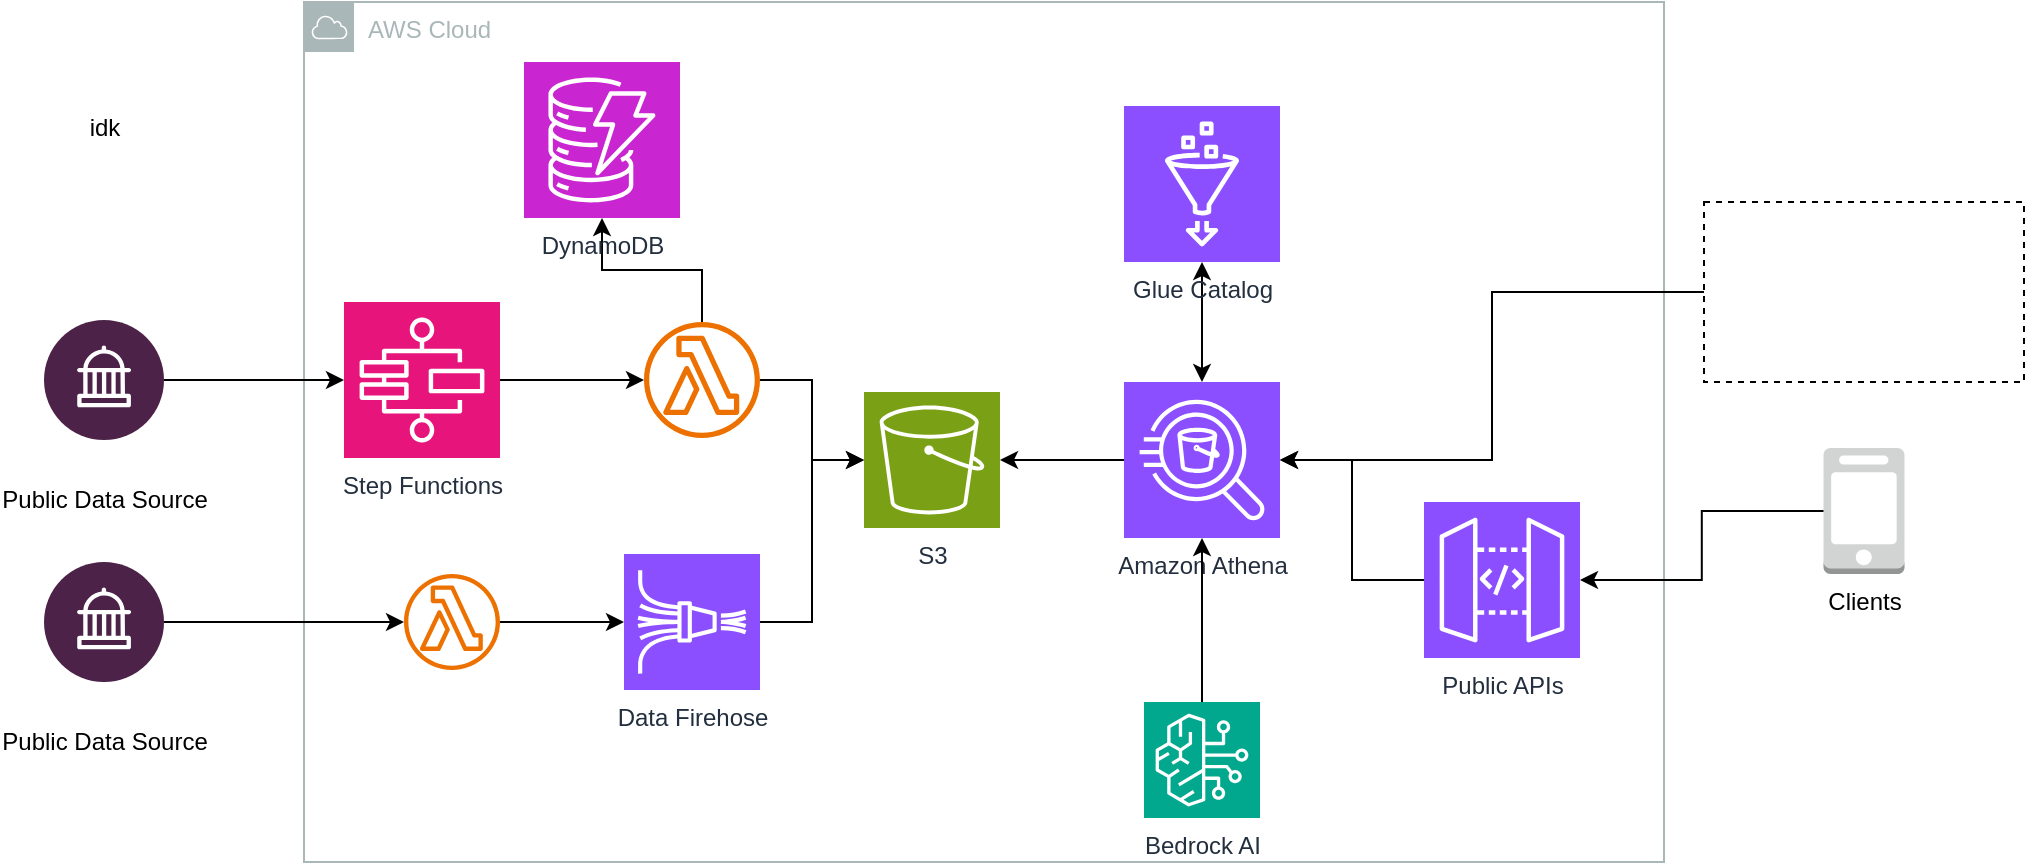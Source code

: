 <mxfile version="24.7.6">
  <diagram name="High Level" id="ijDbhC5oZG1Zrlb7tkhO">
    <mxGraphModel dx="1434" dy="858" grid="1" gridSize="10" guides="1" tooltips="1" connect="1" arrows="1" fold="1" page="1" pageScale="1" pageWidth="850" pageHeight="1100" math="0" shadow="0">
      <root>
        <mxCell id="0" />
        <mxCell id="1" parent="0" />
        <mxCell id="ZhxxddU0buV7uyYn70AK-1" value="AWS Cloud" style="sketch=0;outlineConnect=0;gradientColor=none;html=1;whiteSpace=wrap;fontSize=12;fontStyle=0;shape=mxgraph.aws4.group;grIcon=mxgraph.aws4.group_aws_cloud;strokeColor=#AAB7B8;fillColor=none;verticalAlign=top;align=left;spacingLeft=30;fontColor=#AAB7B8;dashed=0;" vertex="1" parent="1">
          <mxGeometry x="280" y="80" width="680" height="430" as="geometry" />
        </mxCell>
        <mxCell id="ZhxxddU0buV7uyYn70AK-2" style="edgeStyle=orthogonalEdgeStyle;rounded=0;orthogonalLoop=1;jettySize=auto;html=1;" edge="1" parent="1" source="ZhxxddU0buV7uyYn70AK-3" target="ZhxxddU0buV7uyYn70AK-17">
          <mxGeometry relative="1" as="geometry" />
        </mxCell>
        <mxCell id="ZhxxddU0buV7uyYn70AK-3" value="Public Data Source" style="verticalLabelPosition=bottom;aspect=fixed;html=1;shape=mxgraph.salesforce.government2;" vertex="1" parent="1">
          <mxGeometry x="150" y="239" width="60" height="60" as="geometry" />
        </mxCell>
        <mxCell id="ZhxxddU0buV7uyYn70AK-4" style="edgeStyle=orthogonalEdgeStyle;rounded=0;orthogonalLoop=1;jettySize=auto;html=1;" edge="1" parent="1" source="ZhxxddU0buV7uyYn70AK-5" target="ZhxxddU0buV7uyYn70AK-9">
          <mxGeometry relative="1" as="geometry" />
        </mxCell>
        <mxCell id="ZhxxddU0buV7uyYn70AK-5" value="Public Data Source" style="verticalLabelPosition=bottom;aspect=fixed;html=1;shape=mxgraph.salesforce.government2;" vertex="1" parent="1">
          <mxGeometry x="150" y="360" width="60" height="60" as="geometry" />
        </mxCell>
        <mxCell id="ZhxxddU0buV7uyYn70AK-6" style="edgeStyle=orthogonalEdgeStyle;rounded=0;orthogonalLoop=1;jettySize=auto;html=1;" edge="1" parent="1" source="ZhxxddU0buV7uyYn70AK-7" target="ZhxxddU0buV7uyYn70AK-26">
          <mxGeometry relative="1" as="geometry" />
        </mxCell>
        <mxCell id="ZhxxddU0buV7uyYn70AK-7" value="" style="sketch=0;outlineConnect=0;fontColor=#232F3E;gradientColor=none;fillColor=#ED7100;strokeColor=none;dashed=0;verticalLabelPosition=bottom;verticalAlign=top;align=center;html=1;fontSize=12;fontStyle=0;aspect=fixed;pointerEvents=1;shape=mxgraph.aws4.lambda_function;" vertex="1" parent="1">
          <mxGeometry x="450" y="240" width="58" height="58" as="geometry" />
        </mxCell>
        <mxCell id="ZhxxddU0buV7uyYn70AK-8" value="S3" style="sketch=0;points=[[0,0,0],[0.25,0,0],[0.5,0,0],[0.75,0,0],[1,0,0],[0,1,0],[0.25,1,0],[0.5,1,0],[0.75,1,0],[1,1,0],[0,0.25,0],[0,0.5,0],[0,0.75,0],[1,0.25,0],[1,0.5,0],[1,0.75,0]];outlineConnect=0;fontColor=#232F3E;fillColor=#7AA116;strokeColor=#ffffff;dashed=0;verticalLabelPosition=bottom;verticalAlign=top;align=center;html=1;fontSize=12;fontStyle=0;aspect=fixed;shape=mxgraph.aws4.resourceIcon;resIcon=mxgraph.aws4.s3;" vertex="1" parent="1">
          <mxGeometry x="560" y="275" width="68" height="68" as="geometry" />
        </mxCell>
        <mxCell id="ZhxxddU0buV7uyYn70AK-9" value="" style="sketch=0;outlineConnect=0;fontColor=#232F3E;gradientColor=none;fillColor=#ED7100;strokeColor=none;dashed=0;verticalLabelPosition=bottom;verticalAlign=top;align=center;html=1;fontSize=12;fontStyle=0;aspect=fixed;pointerEvents=1;shape=mxgraph.aws4.lambda_function;" vertex="1" parent="1">
          <mxGeometry x="330" y="366" width="48" height="48" as="geometry" />
        </mxCell>
        <mxCell id="ZhxxddU0buV7uyYn70AK-10" style="edgeStyle=orthogonalEdgeStyle;rounded=0;orthogonalLoop=1;jettySize=auto;html=1;" edge="1" parent="1" source="ZhxxddU0buV7uyYn70AK-11" target="ZhxxddU0buV7uyYn70AK-8">
          <mxGeometry relative="1" as="geometry" />
        </mxCell>
        <mxCell id="ZhxxddU0buV7uyYn70AK-11" value="Amazon Athena" style="sketch=0;points=[[0,0,0],[0.25,0,0],[0.5,0,0],[0.75,0,0],[1,0,0],[0,1,0],[0.25,1,0],[0.5,1,0],[0.75,1,0],[1,1,0],[0,0.25,0],[0,0.5,0],[0,0.75,0],[1,0.25,0],[1,0.5,0],[1,0.75,0]];outlineConnect=0;fontColor=#232F3E;fillColor=#8C4FFF;strokeColor=#ffffff;dashed=0;verticalLabelPosition=bottom;verticalAlign=top;align=center;html=1;fontSize=12;fontStyle=0;aspect=fixed;shape=mxgraph.aws4.resourceIcon;resIcon=mxgraph.aws4.athena;" vertex="1" parent="1">
          <mxGeometry x="690" y="270" width="78" height="78" as="geometry" />
        </mxCell>
        <mxCell id="ZhxxddU0buV7uyYn70AK-12" value="Data Firehose" style="sketch=0;points=[[0,0,0],[0.25,0,0],[0.5,0,0],[0.75,0,0],[1,0,0],[0,1,0],[0.25,1,0],[0.5,1,0],[0.75,1,0],[1,1,0],[0,0.25,0],[0,0.5,0],[0,0.75,0],[1,0.25,0],[1,0.5,0],[1,0.75,0]];outlineConnect=0;fontColor=#232F3E;fillColor=#8C4FFF;strokeColor=#ffffff;dashed=0;verticalLabelPosition=bottom;verticalAlign=top;align=center;html=1;fontSize=12;fontStyle=0;aspect=fixed;shape=mxgraph.aws4.resourceIcon;resIcon=mxgraph.aws4.kinesis_data_firehose;" vertex="1" parent="1">
          <mxGeometry x="440" y="356" width="68" height="68" as="geometry" />
        </mxCell>
        <mxCell id="ZhxxddU0buV7uyYn70AK-13" style="edgeStyle=orthogonalEdgeStyle;rounded=0;orthogonalLoop=1;jettySize=auto;html=1;startArrow=classic;startFill=1;" edge="1" parent="1" source="ZhxxddU0buV7uyYn70AK-14" target="ZhxxddU0buV7uyYn70AK-11">
          <mxGeometry relative="1" as="geometry" />
        </mxCell>
        <mxCell id="ZhxxddU0buV7uyYn70AK-14" value="Glue Catalog" style="sketch=0;points=[[0,0,0],[0.25,0,0],[0.5,0,0],[0.75,0,0],[1,0,0],[0,1,0],[0.25,1,0],[0.5,1,0],[0.75,1,0],[1,1,0],[0,0.25,0],[0,0.5,0],[0,0.75,0],[1,0.25,0],[1,0.5,0],[1,0.75,0]];outlineConnect=0;fontColor=#232F3E;fillColor=#8C4FFF;strokeColor=#ffffff;dashed=0;verticalLabelPosition=bottom;verticalAlign=top;align=center;html=1;fontSize=12;fontStyle=0;aspect=fixed;shape=mxgraph.aws4.resourceIcon;resIcon=mxgraph.aws4.glue;" vertex="1" parent="1">
          <mxGeometry x="690" y="132" width="78" height="78" as="geometry" />
        </mxCell>
        <mxCell id="ZhxxddU0buV7uyYn70AK-15" style="edgeStyle=orthogonalEdgeStyle;rounded=0;orthogonalLoop=1;jettySize=auto;html=1;entryX=0;entryY=0.5;entryDx=0;entryDy=0;entryPerimeter=0;" edge="1" parent="1" source="ZhxxddU0buV7uyYn70AK-9" target="ZhxxddU0buV7uyYn70AK-12">
          <mxGeometry relative="1" as="geometry" />
        </mxCell>
        <mxCell id="ZhxxddU0buV7uyYn70AK-16" style="edgeStyle=orthogonalEdgeStyle;rounded=0;orthogonalLoop=1;jettySize=auto;html=1;" edge="1" parent="1" source="ZhxxddU0buV7uyYn70AK-17" target="ZhxxddU0buV7uyYn70AK-7">
          <mxGeometry relative="1" as="geometry" />
        </mxCell>
        <mxCell id="ZhxxddU0buV7uyYn70AK-17" value="Step Functions" style="sketch=0;points=[[0,0,0],[0.25,0,0],[0.5,0,0],[0.75,0,0],[1,0,0],[0,1,0],[0.25,1,0],[0.5,1,0],[0.75,1,0],[1,1,0],[0,0.25,0],[0,0.5,0],[0,0.75,0],[1,0.25,0],[1,0.5,0],[1,0.75,0]];outlineConnect=0;fontColor=#232F3E;fillColor=#E7157B;strokeColor=#ffffff;dashed=0;verticalLabelPosition=bottom;verticalAlign=top;align=center;html=1;fontSize=12;fontStyle=0;aspect=fixed;shape=mxgraph.aws4.resourceIcon;resIcon=mxgraph.aws4.step_functions;" vertex="1" parent="1">
          <mxGeometry x="300" y="230" width="78" height="78" as="geometry" />
        </mxCell>
        <mxCell id="ZhxxddU0buV7uyYn70AK-18" style="edgeStyle=orthogonalEdgeStyle;rounded=0;orthogonalLoop=1;jettySize=auto;html=1;" edge="1" parent="1" source="ZhxxddU0buV7uyYn70AK-19" target="ZhxxddU0buV7uyYn70AK-11">
          <mxGeometry relative="1" as="geometry" />
        </mxCell>
        <mxCell id="ZhxxddU0buV7uyYn70AK-19" value="" style="shape=image;verticalLabelPosition=bottom;labelBackgroundColor=default;verticalAlign=top;aspect=fixed;imageAspect=0;image=https://1000logos.net/wp-content/uploads/2022/03/Tableau-Logo.png;imageBorder=default;dashed=1;" vertex="1" parent="1">
          <mxGeometry x="980" y="180" width="160" height="90" as="geometry" />
        </mxCell>
        <mxCell id="ZhxxddU0buV7uyYn70AK-20" style="edgeStyle=orthogonalEdgeStyle;rounded=0;orthogonalLoop=1;jettySize=auto;html=1;entryX=0;entryY=0.5;entryDx=0;entryDy=0;entryPerimeter=0;" edge="1" parent="1" source="ZhxxddU0buV7uyYn70AK-12" target="ZhxxddU0buV7uyYn70AK-8">
          <mxGeometry relative="1" as="geometry" />
        </mxCell>
        <mxCell id="ZhxxddU0buV7uyYn70AK-21" style="edgeStyle=orthogonalEdgeStyle;rounded=0;orthogonalLoop=1;jettySize=auto;html=1;entryX=0;entryY=0.5;entryDx=0;entryDy=0;entryPerimeter=0;" edge="1" parent="1" source="ZhxxddU0buV7uyYn70AK-7" target="ZhxxddU0buV7uyYn70AK-8">
          <mxGeometry relative="1" as="geometry" />
        </mxCell>
        <mxCell id="ZhxxddU0buV7uyYn70AK-22" value="Public APIs" style="sketch=0;points=[[0,0,0],[0.25,0,0],[0.5,0,0],[0.75,0,0],[1,0,0],[0,1,0],[0.25,1,0],[0.5,1,0],[0.75,1,0],[1,1,0],[0,0.25,0],[0,0.5,0],[0,0.75,0],[1,0.25,0],[1,0.5,0],[1,0.75,0]];outlineConnect=0;fontColor=#232F3E;fillColor=#8C4FFF;strokeColor=#ffffff;dashed=0;verticalLabelPosition=bottom;verticalAlign=top;align=center;html=1;fontSize=12;fontStyle=0;aspect=fixed;shape=mxgraph.aws4.resourceIcon;resIcon=mxgraph.aws4.api_gateway;" vertex="1" parent="1">
          <mxGeometry x="840" y="330" width="78" height="78" as="geometry" />
        </mxCell>
        <mxCell id="ZhxxddU0buV7uyYn70AK-23" style="edgeStyle=orthogonalEdgeStyle;rounded=0;orthogonalLoop=1;jettySize=auto;html=1;entryX=1;entryY=0.5;entryDx=0;entryDy=0;entryPerimeter=0;" edge="1" parent="1" source="ZhxxddU0buV7uyYn70AK-22" target="ZhxxddU0buV7uyYn70AK-11">
          <mxGeometry relative="1" as="geometry" />
        </mxCell>
        <mxCell id="ZhxxddU0buV7uyYn70AK-24" value="Clients" style="outlineConnect=0;dashed=0;verticalLabelPosition=bottom;verticalAlign=top;align=center;html=1;shape=mxgraph.aws3.mobile_client;fillColor=#D2D3D3;gradientColor=none;" vertex="1" parent="1">
          <mxGeometry x="1039.75" y="303" width="40.5" height="63" as="geometry" />
        </mxCell>
        <mxCell id="ZhxxddU0buV7uyYn70AK-25" style="edgeStyle=orthogonalEdgeStyle;rounded=0;orthogonalLoop=1;jettySize=auto;html=1;entryX=1;entryY=0.5;entryDx=0;entryDy=0;entryPerimeter=0;" edge="1" parent="1" source="ZhxxddU0buV7uyYn70AK-24" target="ZhxxddU0buV7uyYn70AK-22">
          <mxGeometry relative="1" as="geometry" />
        </mxCell>
        <mxCell id="ZhxxddU0buV7uyYn70AK-26" value="DynamoDB" style="sketch=0;points=[[0,0,0],[0.25,0,0],[0.5,0,0],[0.75,0,0],[1,0,0],[0,1,0],[0.25,1,0],[0.5,1,0],[0.75,1,0],[1,1,0],[0,0.25,0],[0,0.5,0],[0,0.75,0],[1,0.25,0],[1,0.5,0],[1,0.75,0]];outlineConnect=0;fontColor=#232F3E;fillColor=#C925D1;strokeColor=#ffffff;dashed=0;verticalLabelPosition=bottom;verticalAlign=top;align=center;html=1;fontSize=12;fontStyle=0;aspect=fixed;shape=mxgraph.aws4.resourceIcon;resIcon=mxgraph.aws4.dynamodb;" vertex="1" parent="1">
          <mxGeometry x="390" y="110" width="78" height="78" as="geometry" />
        </mxCell>
        <mxCell id="ZhxxddU0buV7uyYn70AK-27" style="edgeStyle=orthogonalEdgeStyle;rounded=0;orthogonalLoop=1;jettySize=auto;html=1;" edge="1" parent="1" source="ZhxxddU0buV7uyYn70AK-28" target="ZhxxddU0buV7uyYn70AK-11">
          <mxGeometry relative="1" as="geometry" />
        </mxCell>
        <mxCell id="ZhxxddU0buV7uyYn70AK-28" value="Bedrock AI" style="sketch=0;points=[[0,0,0],[0.25,0,0],[0.5,0,0],[0.75,0,0],[1,0,0],[0,1,0],[0.25,1,0],[0.5,1,0],[0.75,1,0],[1,1,0],[0,0.25,0],[0,0.5,0],[0,0.75,0],[1,0.25,0],[1,0.5,0],[1,0.75,0]];outlineConnect=0;fontColor=#232F3E;fillColor=#01A88D;strokeColor=#ffffff;dashed=0;verticalLabelPosition=bottom;verticalAlign=top;align=center;html=1;fontSize=12;fontStyle=0;aspect=fixed;shape=mxgraph.aws4.resourceIcon;resIcon=mxgraph.aws4.bedrock;" vertex="1" parent="1">
          <mxGeometry x="700" y="430" width="58" height="58" as="geometry" />
        </mxCell>
        <mxCell id="ZhxxddU0buV7uyYn70AK-29" value="idk" style="text;html=1;align=center;verticalAlign=middle;resizable=0;points=[];autosize=1;strokeColor=none;fillColor=none;" vertex="1" parent="1">
          <mxGeometry x="160" y="128" width="40" height="30" as="geometry" />
        </mxCell>
      </root>
    </mxGraphModel>
  </diagram>
</mxfile>
